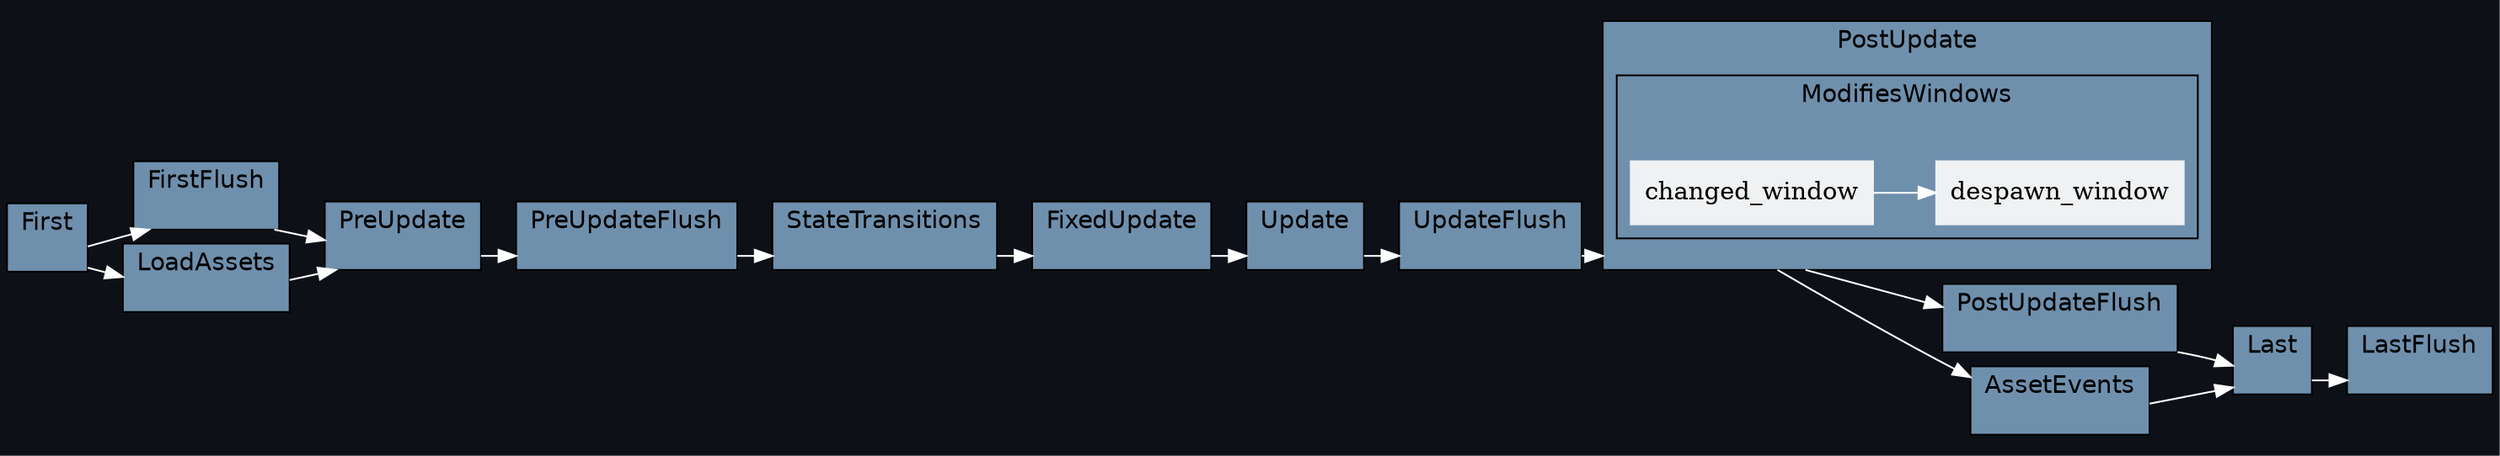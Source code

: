 digraph "schedule" {
	"compound"="true";
	"splines"="spline";
	"rankdir"="LR";
	"bgcolor"="#0d1117";
	"fontname"="Helvetica";
	node ["shape"="box", "style"="filled", "fillcolor"="#eff1f3", "color"="#eff1f3"];
	edge ["color"="white"];
	subgraph "clusternode_Set(0)" {
		"label"="Update";
		"bgcolor"="#6f90ad";
		"set_marker_node_Set(0)" ["style"="invis", "label"="", "height"="0", "shape"="point"]
	}
	
	subgraph "clusternode_Set(2)" {
		"label"="FirstFlush";
		"bgcolor"="#6f90ad";
		"set_marker_node_Set(2)" ["style"="invis", "label"="", "height"="0", "shape"="point"]
	}
	
	subgraph "clusternode_Set(3)" {
		"label"="PreUpdateFlush";
		"bgcolor"="#6f90ad";
		"set_marker_node_Set(3)" ["style"="invis", "label"="", "height"="0", "shape"="point"]
	}
	
	subgraph "clusternode_Set(4)" {
		"label"="UpdateFlush";
		"bgcolor"="#6f90ad";
		"set_marker_node_Set(4)" ["style"="invis", "label"="", "height"="0", "shape"="point"]
	}
	
	subgraph "clusternode_Set(5)" {
		"label"="PostUpdateFlush";
		"bgcolor"="#6f90ad";
		"set_marker_node_Set(5)" ["style"="invis", "label"="", "height"="0", "shape"="point"]
	}
	
	subgraph "clusternode_Set(6)" {
		"label"="LastFlush";
		"bgcolor"="#6f90ad";
		"set_marker_node_Set(6)" ["style"="invis", "label"="", "height"="0", "shape"="point"]
	}
	
	subgraph "clusternode_Set(7)" {
		"label"="First";
		"bgcolor"="#6f90ad";
		"set_marker_node_Set(7)" ["style"="invis", "label"="", "height"="0", "shape"="point"]
	}
	
	subgraph "clusternode_Set(8)" {
		"label"="PreUpdate";
		"bgcolor"="#6f90ad";
		"set_marker_node_Set(8)" ["style"="invis", "label"="", "height"="0", "shape"="point"]
	}
	
	subgraph "clusternode_Set(9)" {
		"label"="StateTransitions";
		"bgcolor"="#6f90ad";
		"set_marker_node_Set(9)" ["style"="invis", "label"="", "height"="0", "shape"="point"]
	}
	
	subgraph "clusternode_Set(10)" {
		"label"="FixedUpdate";
		"bgcolor"="#6f90ad";
		"set_marker_node_Set(10)" ["style"="invis", "label"="", "height"="0", "shape"="point"]
	}
	
	subgraph "clusternode_Set(11)" {
		"label"="PostUpdate";
		"bgcolor"="#6f90ad";
		"set_marker_node_Set(11)" ["style"="invis", "label"="", "height"="0", "shape"="point"]
		subgraph "clusternode_Set(70)" {
			"label"="ModifiesWindows";
			"bgcolor"="#6f90ad";
			"set_marker_node_Set(70)" ["style"="invis", "label"="", "height"="0", "shape"="point"]
			"node_System(57)" ["label"="changed_window"]
			"node_System(58)" ["label"="despawn_window"]
		}
		
	}
	
	subgraph "clusternode_Set(12)" {
		"label"="Last";
		"bgcolor"="#6f90ad";
		"set_marker_node_Set(12)" ["style"="invis", "label"="", "height"="0", "shape"="point"]
	}
	
	subgraph "clusternode_Set(58)" {
		"label"="LoadAssets";
		"bgcolor"="#6f90ad";
		"set_marker_node_Set(58)" ["style"="invis", "label"="", "height"="0", "shape"="point"]
	}
	
	subgraph "clusternode_Set(59)" {
		"label"="AssetEvents";
		"bgcolor"="#6f90ad";
		"set_marker_node_Set(59)" ["style"="invis", "label"="", "height"="0", "shape"="point"]
	}
	
	"set_marker_node_Set(7)" -> "set_marker_node_Set(2)" ["lhead"="clusternode_Set(2)", "ltail"="clusternode_Set(7)"]
	"set_marker_node_Set(2)" -> "set_marker_node_Set(8)" ["lhead"="clusternode_Set(8)", "ltail"="clusternode_Set(2)"]
	"set_marker_node_Set(8)" -> "set_marker_node_Set(3)" ["lhead"="clusternode_Set(3)", "ltail"="clusternode_Set(8)"]
	"set_marker_node_Set(3)" -> "set_marker_node_Set(9)" ["lhead"="clusternode_Set(9)", "ltail"="clusternode_Set(3)"]
	"set_marker_node_Set(9)" -> "set_marker_node_Set(10)" ["lhead"="clusternode_Set(10)", "ltail"="clusternode_Set(9)"]
	"set_marker_node_Set(10)" -> "set_marker_node_Set(0)" ["lhead"="clusternode_Set(0)", "ltail"="clusternode_Set(10)"]
	"set_marker_node_Set(0)" -> "set_marker_node_Set(4)" ["lhead"="clusternode_Set(4)", "ltail"="clusternode_Set(0)"]
	"set_marker_node_Set(4)" -> "set_marker_node_Set(11)" ["lhead"="clusternode_Set(11)", "ltail"="clusternode_Set(4)"]
	"set_marker_node_Set(11)" -> "set_marker_node_Set(5)" ["lhead"="clusternode_Set(5)", "ltail"="clusternode_Set(11)"]
	"set_marker_node_Set(5)" -> "set_marker_node_Set(12)" ["lhead"="clusternode_Set(12)", "ltail"="clusternode_Set(5)"]
	"set_marker_node_Set(12)" -> "set_marker_node_Set(6)" ["lhead"="clusternode_Set(6)", "ltail"="clusternode_Set(12)"]
	"set_marker_node_Set(58)" -> "set_marker_node_Set(8)" ["lhead"="clusternode_Set(8)", "ltail"="clusternode_Set(58)"]
	"set_marker_node_Set(7)" -> "set_marker_node_Set(58)" ["lhead"="clusternode_Set(58)", "ltail"="clusternode_Set(7)"]
	"set_marker_node_Set(11)" -> "set_marker_node_Set(59)" ["lhead"="clusternode_Set(59)", "ltail"="clusternode_Set(11)"]
	"set_marker_node_Set(59)" -> "set_marker_node_Set(12)" ["lhead"="clusternode_Set(12)", "ltail"="clusternode_Set(59)"]
	"node_System(57)" -> "node_System(58)" ["lhead"="", "ltail"=""]
}
